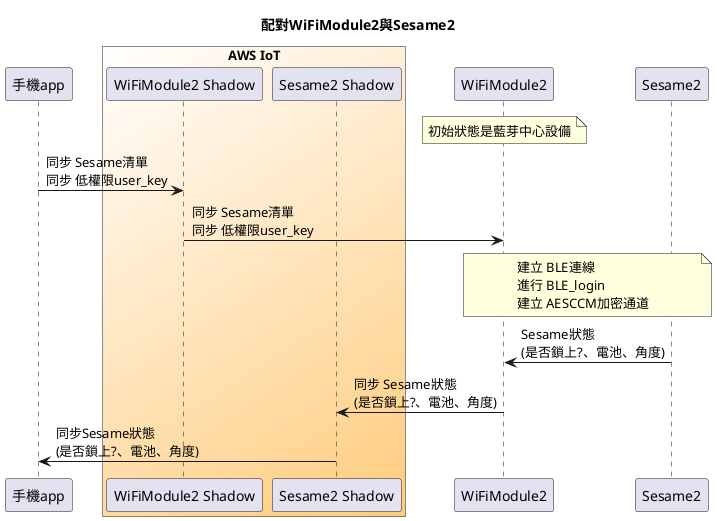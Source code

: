 @startuml
title 配對WiFiModule2與Sesame2
participant 手機app
box "AWS IoT" #White/ffcc7c
participant "WiFiModule2 Shadow"
participant "Sesame2 Shadow"
end box
participant WiFiModule2
participant Sesame2


note over WiFiModule2: \
初始狀態是藍芽中心設備

手機app -> "WiFiModule2 Shadow": 同步 Sesame清單\n同步 低權限user_key
"WiFiModule2 Shadow" -> WiFiModule2: 同步 Sesame清單\n同步 低權限user_key

note over WiFiModule2, Sesame2: \
建立 BLE連線\n進行 BLE_login\n建立 AESCCM加密通道

Sesame2 -> WiFiModule2: Sesame狀態\n(是否鎖上?、電池、角度)
WiFiModule2 -> "Sesame2 Shadow": 同步 Sesame狀態\n(是否鎖上?、電池、角度)
"Sesame2 Shadow" -> 手機app: 同步Sesame狀態\n(是否鎖上?、電池、角度)

@enduml
